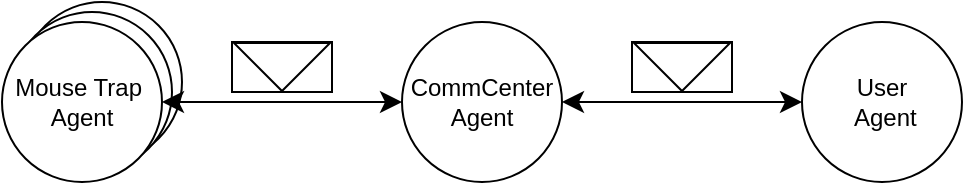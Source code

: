 <mxfile version="24.0.7" type="device">
  <diagram name="Page-1" id="dGpcCCkFvZ3gfHvRZ5da">
    <mxGraphModel dx="1235" dy="802" grid="0" gridSize="10" guides="1" tooltips="1" connect="1" arrows="1" fold="1" page="0" pageScale="1" pageWidth="850" pageHeight="1100" math="0" shadow="0">
      <root>
        <mxCell id="0" />
        <mxCell id="1" parent="0" />
        <mxCell id="tEiFY6gRIIijF9fFw3W0-7" value="" style="ellipse;whiteSpace=wrap;html=1;" vertex="1" parent="1">
          <mxGeometry x="-190" y="-10" width="80" height="80" as="geometry" />
        </mxCell>
        <mxCell id="tEiFY6gRIIijF9fFw3W0-6" value="" style="ellipse;whiteSpace=wrap;html=1;" vertex="1" parent="1">
          <mxGeometry x="-195" y="-5" width="80" height="80" as="geometry" />
        </mxCell>
        <mxCell id="b6xKFxV9w5poojM2PfyC-1" value="&lt;div&gt;Mouse Trap&amp;nbsp;&lt;/div&gt;&lt;div&gt;Agent&lt;/div&gt;" style="ellipse;whiteSpace=wrap;html=1;aspect=fixed;" parent="1" vertex="1">
          <mxGeometry x="-200" width="80" height="80" as="geometry" />
        </mxCell>
        <mxCell id="b6xKFxV9w5poojM2PfyC-4" value="CommCenter Agent" style="ellipse;whiteSpace=wrap;html=1;" parent="1" vertex="1">
          <mxGeometry width="80" height="80" as="geometry" />
        </mxCell>
        <mxCell id="b6xKFxV9w5poojM2PfyC-5" value="&lt;div&gt;User&lt;/div&gt;&lt;div&gt;&amp;nbsp;Agent&lt;/div&gt;" style="ellipse;whiteSpace=wrap;html=1;" parent="1" vertex="1">
          <mxGeometry x="200" width="80" height="80" as="geometry" />
        </mxCell>
        <mxCell id="b6xKFxV9w5poojM2PfyC-12" value="" style="endArrow=classic;startArrow=classic;html=1;rounded=0;fontSize=12;startSize=8;endSize=8;curved=1;exitX=1;exitY=0.5;exitDx=0;exitDy=0;entryX=0;entryY=0.5;entryDx=0;entryDy=0;" parent="1" source="b6xKFxV9w5poojM2PfyC-4" target="b6xKFxV9w5poojM2PfyC-5" edge="1">
          <mxGeometry width="50" height="50" relative="1" as="geometry">
            <mxPoint x="159" y="175" as="sourcePoint" />
            <mxPoint x="209" y="125" as="targetPoint" />
          </mxGeometry>
        </mxCell>
        <mxCell id="9xyZSte4ERz5kFR3u_ni-12" value="" style="group" parent="1" vertex="1" connectable="0">
          <mxGeometry x="115" y="10" width="50" height="25" as="geometry" />
        </mxCell>
        <mxCell id="9xyZSte4ERz5kFR3u_ni-13" value="" style="rounded=0;whiteSpace=wrap;html=1;" parent="9xyZSte4ERz5kFR3u_ni-12" vertex="1">
          <mxGeometry width="50" height="25" as="geometry" />
        </mxCell>
        <mxCell id="9xyZSte4ERz5kFR3u_ni-14" value="" style="triangle;whiteSpace=wrap;html=1;rotation=90;" parent="9xyZSte4ERz5kFR3u_ni-12" vertex="1">
          <mxGeometry x="13" y="-11.5" width="24" height="48" as="geometry" />
        </mxCell>
        <mxCell id="tEiFY6gRIIijF9fFw3W0-2" value="" style="group" vertex="1" connectable="0" parent="1">
          <mxGeometry x="-85" y="10" width="50" height="25" as="geometry" />
        </mxCell>
        <mxCell id="tEiFY6gRIIijF9fFw3W0-3" value="" style="rounded=0;whiteSpace=wrap;html=1;" vertex="1" parent="tEiFY6gRIIijF9fFw3W0-2">
          <mxGeometry width="50" height="25" as="geometry" />
        </mxCell>
        <mxCell id="tEiFY6gRIIijF9fFw3W0-4" value="" style="triangle;whiteSpace=wrap;html=1;rotation=90;" vertex="1" parent="tEiFY6gRIIijF9fFw3W0-2">
          <mxGeometry x="13" y="-11.5" width="24" height="48" as="geometry" />
        </mxCell>
        <mxCell id="tEiFY6gRIIijF9fFw3W0-1" value="" style="endArrow=classic;startArrow=classic;html=1;rounded=0;fontSize=12;startSize=8;endSize=8;curved=1;exitX=1;exitY=0.5;exitDx=0;exitDy=0;entryX=0;entryY=0.5;entryDx=0;entryDy=0;" edge="1" parent="1" source="b6xKFxV9w5poojM2PfyC-1" target="b6xKFxV9w5poojM2PfyC-4">
          <mxGeometry width="50" height="50" relative="1" as="geometry">
            <mxPoint x="-29" y="118" as="sourcePoint" />
            <mxPoint x="21" y="68" as="targetPoint" />
          </mxGeometry>
        </mxCell>
      </root>
    </mxGraphModel>
  </diagram>
</mxfile>
